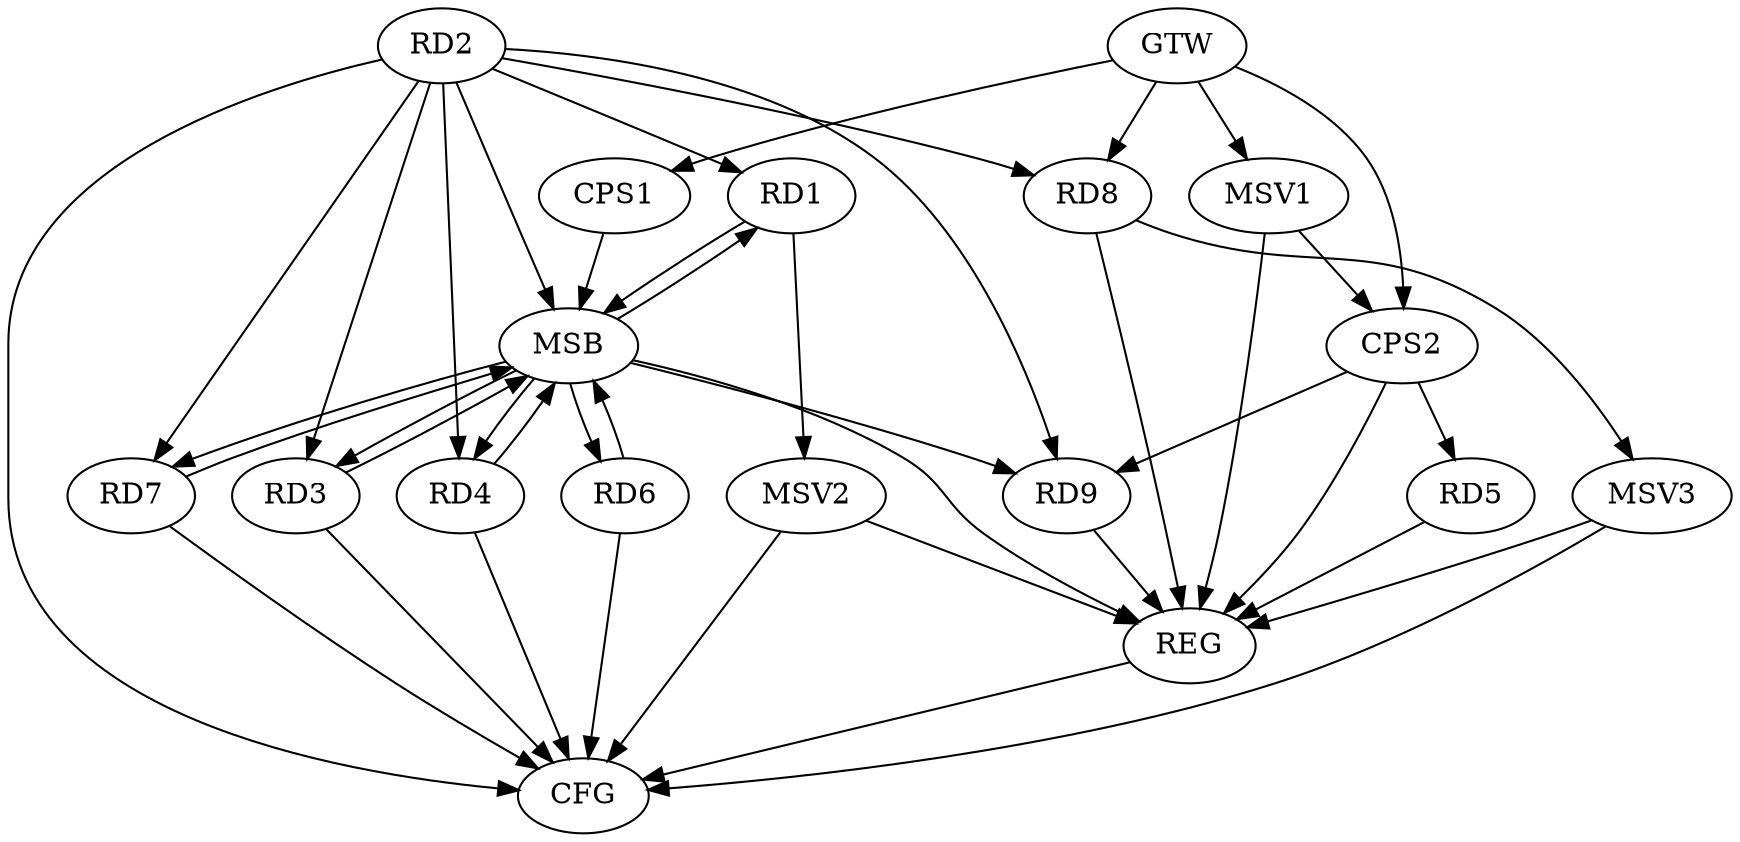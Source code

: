 strict digraph G {
  RD1 [ label="RD1" ];
  RD2 [ label="RD2" ];
  RD3 [ label="RD3" ];
  RD4 [ label="RD4" ];
  RD5 [ label="RD5" ];
  RD6 [ label="RD6" ];
  RD7 [ label="RD7" ];
  RD8 [ label="RD8" ];
  RD9 [ label="RD9" ];
  CPS1 [ label="CPS1" ];
  CPS2 [ label="CPS2" ];
  GTW [ label="GTW" ];
  REG [ label="REG" ];
  MSB [ label="MSB" ];
  CFG [ label="CFG" ];
  MSV1 [ label="MSV1" ];
  MSV2 [ label="MSV2" ];
  MSV3 [ label="MSV3" ];
  CPS2 -> RD5;
  CPS2 -> RD9;
  GTW -> RD8;
  GTW -> CPS1;
  GTW -> CPS2;
  RD5 -> REG;
  RD8 -> REG;
  RD9 -> REG;
  CPS2 -> REG;
  RD1 -> MSB;
  MSB -> REG;
  RD2 -> MSB;
  MSB -> RD1;
  MSB -> RD6;
  MSB -> RD7;
  RD3 -> MSB;
  RD4 -> MSB;
  RD6 -> MSB;
  MSB -> RD9;
  RD7 -> MSB;
  MSB -> RD3;
  CPS1 -> MSB;
  MSB -> RD4;
  RD3 -> CFG;
  RD6 -> CFG;
  RD4 -> CFG;
  RD7 -> CFG;
  REG -> CFG;
  RD2 -> CFG;
  RD2 -> RD4;
  RD2 -> RD9;
  RD2 -> RD1;
  RD2 -> RD8;
  RD2 -> RD7;
  RD2 -> RD3;
  MSV1 -> CPS2;
  GTW -> MSV1;
  MSV1 -> REG;
  RD1 -> MSV2;
  MSV2 -> REG;
  MSV2 -> CFG;
  RD8 -> MSV3;
  MSV3 -> REG;
  MSV3 -> CFG;
}
